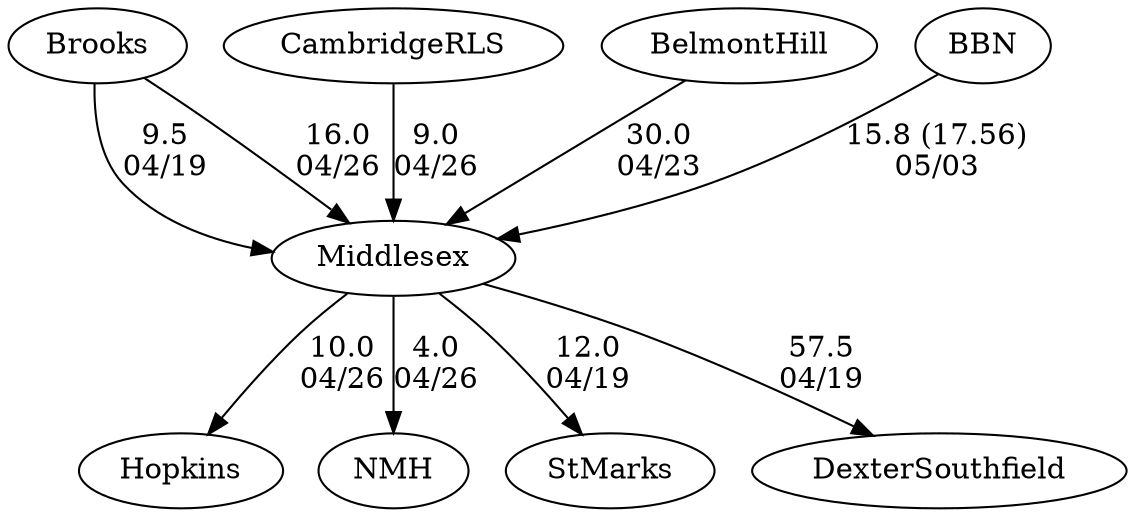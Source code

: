 digraph boys3foursMiddlesex {Hopkins [URL="boys3foursMiddlesexHopkins.html"];Brooks [URL="boys3foursMiddlesexBrooks.html"];CambridgeRLS [URL="boys3foursMiddlesexCambridgeRLS.html"];NMH [URL="boys3foursMiddlesexNMH.html"];Middlesex [URL="boys3foursMiddlesexMiddlesex.html"];BelmontHill [URL="boys3foursMiddlesexBelmontHill.html"];BBN [URL="boys3foursMiddlesexBBN.html"];StMarks [URL="boys3foursMiddlesexStMarks.html"];DexterSouthfield [URL="boys3foursMiddlesexDexterSouthfield.html"];Brooks -> Middlesex[label="9.5
04/19", weight="91", tooltip="NEIRA Boys & Girls Fours,St. Marks, Brooks, Middlesex, Dexter/Southfield			
Distance: 1500m Conditions: 10-13mph crossing headwind from SSW. Occasional gusts of 20mph in the first half hour of racing. Race order was 4-3-2-1. Comments: D/S 1V caught an over the head crab at 300m to go and had to reset. D/S 2V had steering issue and DNF.
Thank you to all crews who came out to race on Lake Q!
None", URL="https://www.row2k.com/results/resultspage.cfm?UID=2988C5F873833C8F0A00A6D6ED650D95&cat=5", random="random"]; 
Middlesex -> StMarks[label="12.0
04/19", weight="88", tooltip="NEIRA Boys & Girls Fours,St. Marks, Brooks, Middlesex, Dexter/Southfield			
Distance: 1500m Conditions: 10-13mph crossing headwind from SSW. Occasional gusts of 20mph in the first half hour of racing. Race order was 4-3-2-1. Comments: D/S 1V caught an over the head crab at 300m to go and had to reset. D/S 2V had steering issue and DNF.
Thank you to all crews who came out to race on Lake Q!
None", URL="https://www.row2k.com/results/resultspage.cfm?UID=2988C5F873833C8F0A00A6D6ED650D95&cat=5", random="random"]; 
Middlesex -> DexterSouthfield[label="57.5
04/19", weight="43", tooltip="NEIRA Boys & Girls Fours,St. Marks, Brooks, Middlesex, Dexter/Southfield			
Distance: 1500m Conditions: 10-13mph crossing headwind from SSW. Occasional gusts of 20mph in the first half hour of racing. Race order was 4-3-2-1. Comments: D/S 1V caught an over the head crab at 300m to go and had to reset. D/S 2V had steering issue and DNF.
Thank you to all crews who came out to race on Lake Q!
None", URL="https://www.row2k.com/results/resultspage.cfm?UID=2988C5F873833C8F0A00A6D6ED650D95&cat=5", random="random"]; 
BelmontHill -> Middlesex[label="30.0
04/23", weight="70", tooltip="NEIRA Boys Fours,Middlesex vs. Belmont Hill			
Distance: 1,500m Conditions: Race order was B4, B3, B2, B1 and conditions were fairly consistent across all races: a moderate crossing head wind at the start that evolved into a sporadic light cross head wind at points throughout the course. A good day for racing all around.
None", URL="https://www.row2k.com/results/resultspage.cfm?UID=8DF855142719E3FD183DEB93A96BFA2A&cat=1", random="random"]; 
Brooks -> Middlesex[label="16.0
04/26", weight="84", tooltip="NEIRA Boys & Girls Fours,Brooks vs. CRLS, Hopkins, Middlesex and NMH			
Distance: 1500 Conditions: Occasional rain and 10-12 mph cross headwind for first 1000 meters with choppy waters; wind and chop diminished in last 500. Conditions improved somewhat for the later races. Race order 5-1-2-3-4 Comments: Girls second boat event was a dead heat for 1st - even the finish line camera was inconclusive. Thanks to all crews for taking a risk on the weather and making the trip to Brooks for a good afternoon of racing. Thanks for the great cooperation of all crews and especially the coxswains in a 5-lane floating start.
None", URL="https://www.row2k.com/results/resultspage.cfm?UID=168B5F55B689601CCC0CC8B65FAE5BAC&cat=5", random="random"]; 
CambridgeRLS -> Middlesex[label="9.0
04/26", weight="91", tooltip="NEIRA Boys & Girls Fours,Brooks vs. CRLS, Hopkins, Middlesex and NMH			
Distance: 1500 Conditions: Occasional rain and 10-12 mph cross headwind for first 1000 meters with choppy waters; wind and chop diminished in last 500. Conditions improved somewhat for the later races. Race order 5-1-2-3-4 Comments: Girls second boat event was a dead heat for 1st - even the finish line camera was inconclusive. Thanks to all crews for taking a risk on the weather and making the trip to Brooks for a good afternoon of racing. Thanks for the great cooperation of all crews and especially the coxswains in a 5-lane floating start.
None", URL="https://www.row2k.com/results/resultspage.cfm?UID=168B5F55B689601CCC0CC8B65FAE5BAC&cat=5", random="random"]; 
Middlesex -> NMH[label="4.0
04/26", weight="96", tooltip="NEIRA Boys & Girls Fours,Brooks vs. CRLS, Hopkins, Middlesex and NMH			
Distance: 1500 Conditions: Occasional rain and 10-12 mph cross headwind for first 1000 meters with choppy waters; wind and chop diminished in last 500. Conditions improved somewhat for the later races. Race order 5-1-2-3-4 Comments: Girls second boat event was a dead heat for 1st - even the finish line camera was inconclusive. Thanks to all crews for taking a risk on the weather and making the trip to Brooks for a good afternoon of racing. Thanks for the great cooperation of all crews and especially the coxswains in a 5-lane floating start.
None", URL="https://www.row2k.com/results/resultspage.cfm?UID=168B5F55B689601CCC0CC8B65FAE5BAC&cat=5", random="random"]; 
Middlesex -> Hopkins[label="10.0
04/26", weight="90", tooltip="NEIRA Boys & Girls Fours,Brooks vs. CRLS, Hopkins, Middlesex and NMH			
Distance: 1500 Conditions: Occasional rain and 10-12 mph cross headwind for first 1000 meters with choppy waters; wind and chop diminished in last 500. Conditions improved somewhat for the later races. Race order 5-1-2-3-4 Comments: Girls second boat event was a dead heat for 1st - even the finish line camera was inconclusive. Thanks to all crews for taking a risk on the weather and making the trip to Brooks for a good afternoon of racing. Thanks for the great cooperation of all crews and especially the coxswains in a 5-lane floating start.
None", URL="https://www.row2k.com/results/resultspage.cfm?UID=168B5F55B689601CCC0CC8B65FAE5BAC&cat=5", random="random"]; 
BBN -> Middlesex[label="15.8 (17.56)
05/03", weight="85", tooltip="NEIRA Boys Fours, BB&N vs. Middlesex			
Distance: 1350 Conditions: Strong headwind (~20 mph) with occasional whitecaps throughout racing, getting stronger towards the finish line. The wind seemed to lighten up a little at the start of the 1st boat race. Order of racing was 4, 3, 2, 1. Comments: The wind made it challenging for all coxswains to maintain good courses. In the last 300 meters of the 3rd boat race, both teams veered off course a bit such that they ended up in each other's lane. It did not impact margin or finish order. 
In the last 200 meters of the 1st boat race, both coxswains steered slightly towards each other, causing them to get very close to oars clashing a couple of times but never made contact with each other. Puddles overlapped for about 5 strokes. This did not alter order of finish but may have impacted the margin. Thanks to Middlesex for making the trip and toughing out the wind!
None", URL="https://www.row2k.com/results/resultspage.cfm?UID=A1B18FFDBF0CE8C0AEA37E726ACFEA18&cat=1", random="random"]}